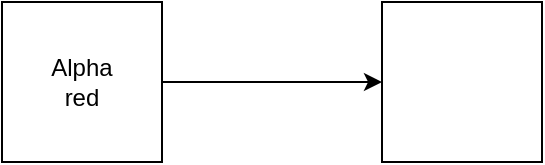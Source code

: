 <mxfile version="14.6.5" type="github">
  <diagram id="LKqxHNGJCDbUwdLK4aQo" name="Page-1">
    <mxGraphModel dx="1102" dy="582" grid="1" gridSize="10" guides="1" tooltips="1" connect="1" arrows="1" fold="1" page="1" pageScale="1" pageWidth="1169" pageHeight="827" background="none" math="0" shadow="0">
      <root>
        <mxCell id="0" />
        <mxCell id="1" parent="0" />
        <mxCell id="mIiz4yx-cXE3IoX7XUP3-2" style="edgeStyle=orthogonalEdgeStyle;rounded=0;orthogonalLoop=1;jettySize=auto;html=1;entryX=0;entryY=0.5;entryDx=0;entryDy=0;" edge="1" parent="1" source="mIiz4yx-cXE3IoX7XUP3-1" target="mIiz4yx-cXE3IoX7XUP3-3">
          <mxGeometry relative="1" as="geometry">
            <mxPoint x="390" y="260" as="targetPoint" />
          </mxGeometry>
        </mxCell>
        <mxCell id="mIiz4yx-cXE3IoX7XUP3-1" value="Alpha&lt;br&gt;red" style="whiteSpace=wrap;html=1;aspect=fixed;" vertex="1" parent="1">
          <mxGeometry x="200" y="220" width="80" height="80" as="geometry" />
        </mxCell>
        <mxCell id="mIiz4yx-cXE3IoX7XUP3-3" value="" style="whiteSpace=wrap;html=1;aspect=fixed;" vertex="1" parent="1">
          <mxGeometry x="390" y="220" width="80" height="80" as="geometry" />
        </mxCell>
      </root>
    </mxGraphModel>
  </diagram>
</mxfile>
